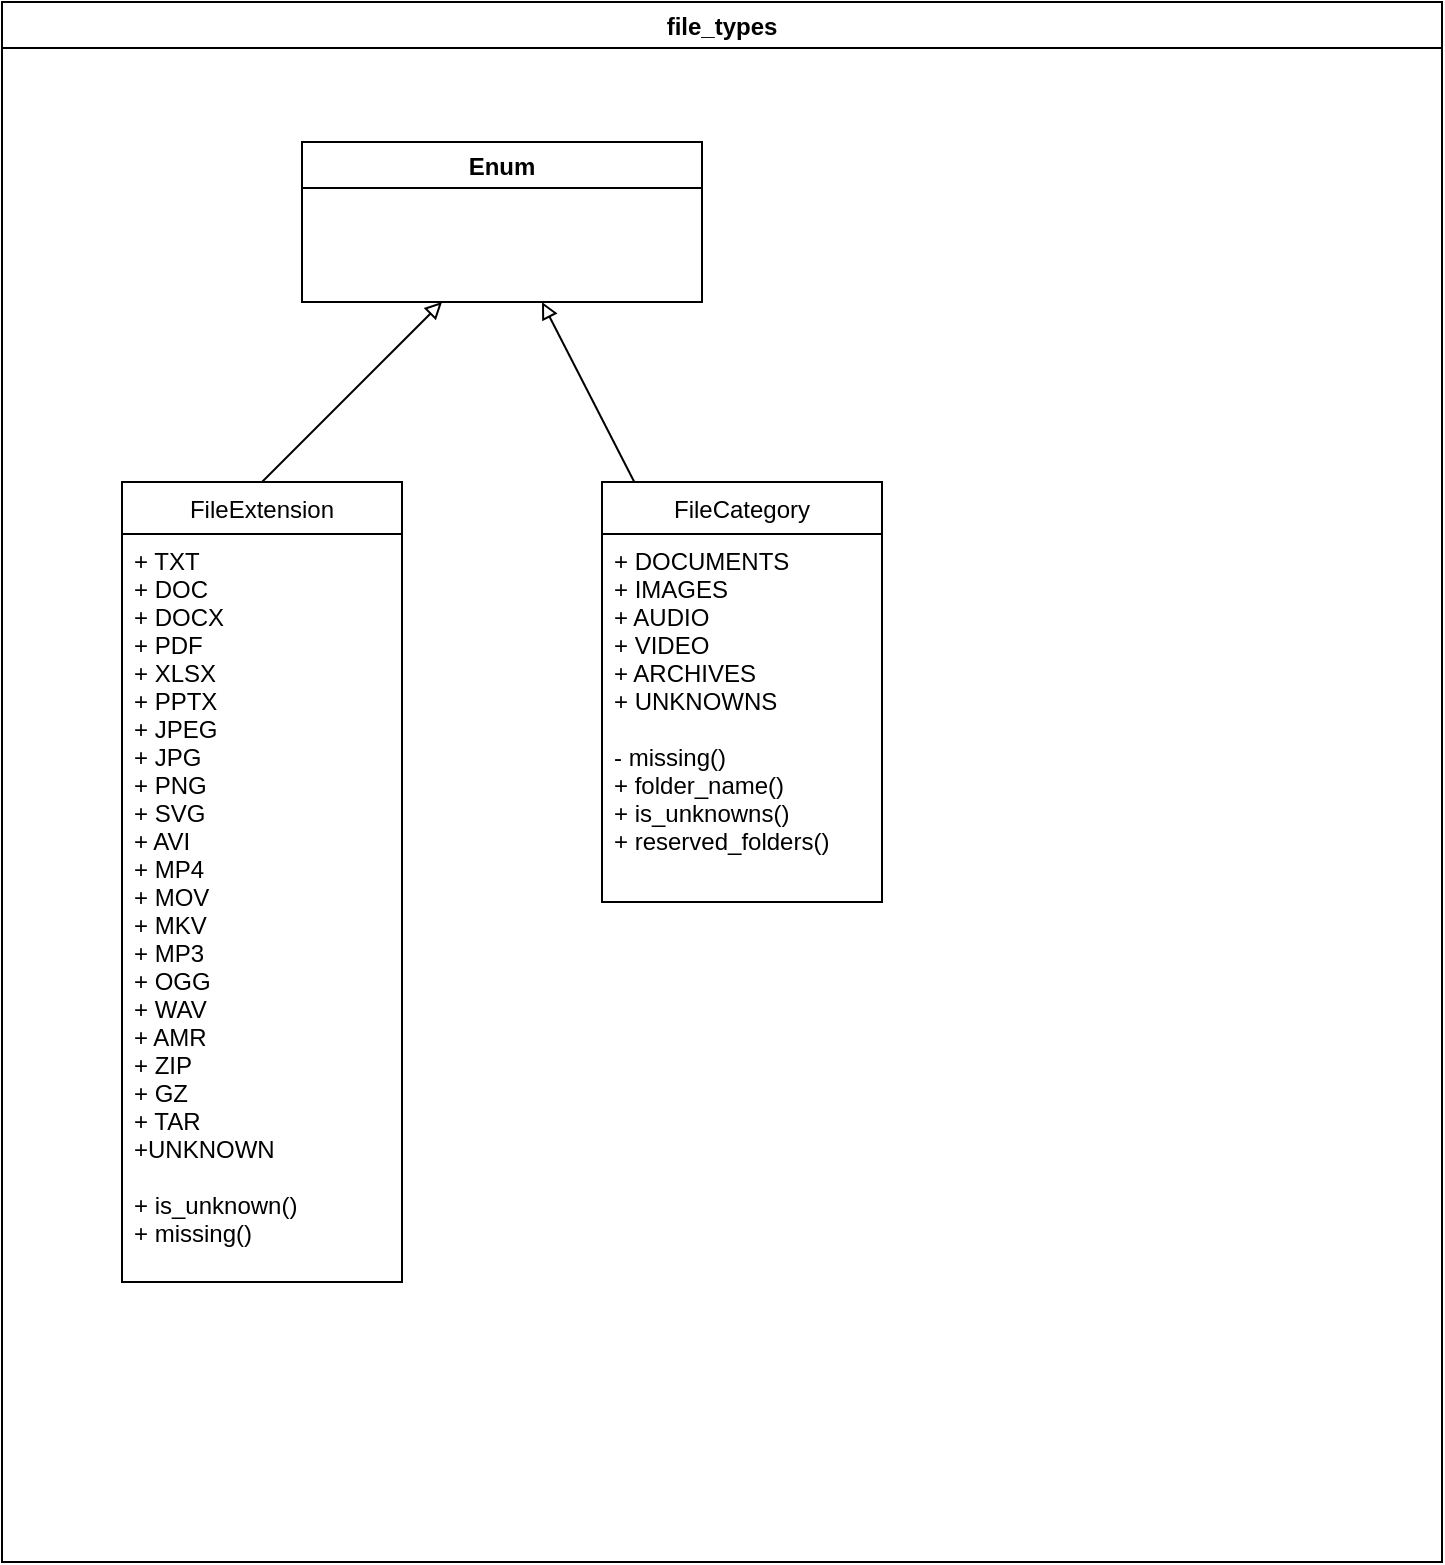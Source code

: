 <mxfile>
    <diagram id="Y7FQM-CszRI8n27SibvU" name="Page-1">
        <mxGraphModel dx="273" dy="235" grid="1" gridSize="10" guides="1" tooltips="1" connect="1" arrows="1" fold="1" page="1" pageScale="1" pageWidth="827" pageHeight="1169" math="0" shadow="0">
            <root>
                <mxCell id="0"/>
                <mxCell id="1" parent="0"/>
                <mxCell id="2" value="Enum" style="swimlane;" vertex="1" parent="1">
                    <mxGeometry x="200" y="110" width="200" height="80" as="geometry"/>
                </mxCell>
                <mxCell id="12" style="edgeStyle=none;html=1;endArrow=block;endFill=0;" edge="1" parent="1" source="3">
                    <mxGeometry relative="1" as="geometry">
                        <mxPoint x="320" y="190" as="targetPoint"/>
                    </mxGeometry>
                </mxCell>
                <mxCell id="3" value="FileCategory" style="swimlane;fontStyle=0;childLayout=stackLayout;horizontal=1;startSize=26;fillColor=none;horizontalStack=0;resizeParent=1;resizeParentMax=0;resizeLast=0;collapsible=1;marginBottom=0;" vertex="1" parent="1">
                    <mxGeometry x="350" y="280" width="140" height="210" as="geometry"/>
                </mxCell>
                <mxCell id="4" value="+ DOCUMENTS&#10;+ IMAGES&#10;+ AUDIO&#10;+ VIDEO&#10;+ ARCHIVES&#10;+ UNKNOWNS&#10;&#10;- missing()&#10;+ folder_name()&#10;+ is_unknowns()&#10;+ reserved_folders()" style="text;strokeColor=none;fillColor=none;align=left;verticalAlign=top;spacingLeft=4;spacingRight=4;overflow=hidden;rotatable=0;points=[[0,0.5],[1,0.5]];portConstraint=eastwest;" vertex="1" parent="3">
                    <mxGeometry y="26" width="140" height="184" as="geometry"/>
                </mxCell>
                <mxCell id="13" style="edgeStyle=none;html=1;endArrow=block;endFill=0;exitX=0.5;exitY=0;exitDx=0;exitDy=0;" edge="1" parent="1" source="7">
                    <mxGeometry relative="1" as="geometry">
                        <mxPoint x="270" y="190" as="targetPoint"/>
                    </mxGeometry>
                </mxCell>
                <mxCell id="7" value="FileExtension" style="swimlane;fontStyle=0;childLayout=stackLayout;horizontal=1;startSize=26;fillColor=none;horizontalStack=0;resizeParent=1;resizeParentMax=0;resizeLast=0;collapsible=1;marginBottom=0;" vertex="1" parent="1">
                    <mxGeometry x="110" y="280" width="140" height="400" as="geometry"/>
                </mxCell>
                <mxCell id="8" value="+ TXT&#10;+ DOC&#10;+ DOCX&#10;+ PDF&#10;+ XLSX&#10;+ PPTX&#10;+ JPEG&#10;+ JPG&#10;+ PNG&#10;+ SVG&#10;+ AVI&#10;+ MP4&#10;+ MOV&#10;+ MKV&#10;+ MP3&#10;+ OGG&#10;+ WAV&#10;+ AMR&#10;+ ZIP&#10;+ GZ&#10;+ TAR&#10;+UNKNOWN&#10;&#10;+ is_unknown()&#10;+ missing()&#10;" style="text;strokeColor=none;fillColor=none;align=left;verticalAlign=top;spacingLeft=4;spacingRight=4;overflow=hidden;rotatable=0;points=[[0,0.5],[1,0.5]];portConstraint=eastwest;" vertex="1" parent="7">
                    <mxGeometry y="26" width="140" height="374" as="geometry"/>
                </mxCell>
                <mxCell id="14" value="file_types" style="swimlane;" vertex="1" parent="1">
                    <mxGeometry x="50" y="40" width="720" height="780" as="geometry"/>
                </mxCell>
            </root>
        </mxGraphModel>
    </diagram>
</mxfile>